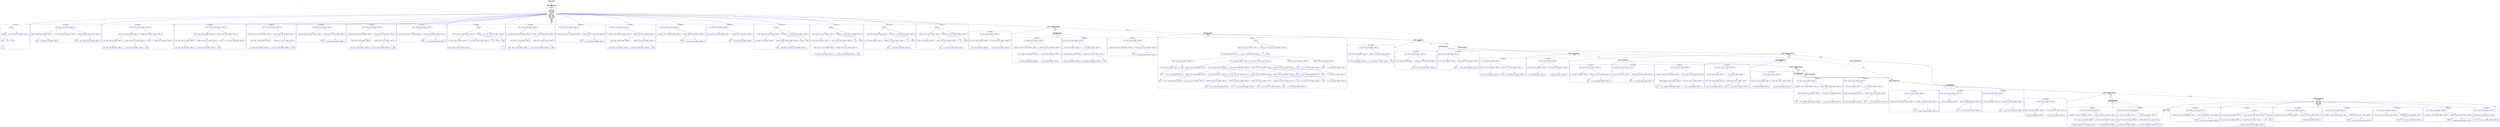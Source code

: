 digraph CFG {
    compound=true;
    graph [splines=true];
    node [shape=rectangle];

    BB21 [label=<<B>BB21: END</B><BR ALIGN="CENTER"/>>];
    BB20 [label=<<B>BB20: While Body</B><BR ALIGN="CENTER"/>FUNC_CALL<BR ALIGN="CENTER"/>=<BR ALIGN="CENTER"/>>];
    subgraph cluster_instruction0 {
        label = "OT of BB20:0";
        style=rounded;
        color=blue;
        entry0 [shape=point, style=invis];
        node0 [label="call <void:0, reg: RT, spilled: 0, offset: 0>", color=blue];
        node1 [label="__writeChar <void:0, reg: (null), spilled: 0, offset: 0>", color=blue];
        node0 -> node1[color=blue];
        node2 [label="indexr <char:0, reg: RT, spilled: 0, offset: 0>", color=blue];
        node3 [label="call <string:0, reg: RT, spilled: 0, offset: 0>", color=blue];
        node4 [label="retString <string:0, reg: (null), spilled: 0, offset: 0>", color=blue];
        node3 -> node4[color=blue];
        node2 -> node3[color=blue];
        node5 [label="read <int:0, reg: R0, spilled: 0, offset: 0>", color=blue];
        node6 [label="i <int:0, reg: AR, spilled: 0, offset: 0>", color=blue];
        node5 -> node6[color=blue];
        node2 -> node5[color=blue];
        node0 -> node2[color=blue];
    }
    BB20 -> entry0 [lhead=cluster_instruction0, color=blue];
    subgraph cluster_instruction1 {
        label = "OT of BB20:1";
        style=rounded;
        color=blue;
        entry1 [shape=point, style=invis];
        node7 [label="write <int:0, reg: (null), spilled: 0, offset: 0>", color=blue];
        node8 [label="i <int:0, reg: AR, spilled: 0, offset: 0>", color=blue];
        node7 -> node8[color=blue];
        node9 [label="+ <int:0, reg: R0, spilled: 0, offset: 0>", color=blue];
        node10 [label="read <int:0, reg: R0, spilled: 0, offset: 0>", color=blue];
        node11 [label="i <int:0, reg: AR, spilled: 0, offset: 0>", color=blue];
        node10 -> node11[color=blue];
        node9 -> node10[color=blue];
        node12 [label="litRead <int:0, reg: R1, spilled: 0, offset: 0>", color=blue];
        node13 [label="DEC", color=blue];
        node12 -> node13[color=blue];
        node14 [label="1 <int:0, reg: (null), spilled: 0, offset: 0>", color=blue];
        node12 -> node14[color=blue];
        node9 -> node12[color=blue];
        node7 -> node9[color=blue];
    }
    BB20 -> entry1 [lhead=cluster_instruction1, color=blue];
    BB19 [label=<<B>BB19: Base block</B><BR ALIGN="CENTER"/>FUNC_CALL<BR ALIGN="CENTER"/>VAR<BR ALIGN="CENTER"/>FUNC_CALL<BR ALIGN="CENTER"/>FUNC_CALL<BR ALIGN="CENTER"/>FUNC_CALL<BR ALIGN="CENTER"/>FUNC_CALL<BR ALIGN="CENTER"/>DEC<BR ALIGN="CENTER"/>>];
    subgraph cluster_instruction2 {
        label = "OT of BB19:0";
        style=rounded;
        color=blue;
        entry2 [shape=point, style=invis];
        node15 [label="call <void:0, reg: RT, spilled: 0, offset: 0>", color=blue];
        node16 [label="__writeChar <void:0, reg: (null), spilled: 0, offset: 0>", color=blue];
        node15 -> node16[color=blue];
        node17 [label="litRead <char:0, reg: R0, spilled: 0, offset: 0>", color=blue];
        node18 [label="SYMB", color=blue];
        node17 -> node18[color=blue];
        node19 [label="'\n' <char:0, reg: (null), spilled: 0, offset: 0>", color=blue];
        node17 -> node19[color=blue];
        node15 -> node17[color=blue];
    }
    BB19 -> entry2 [lhead=cluster_instruction2, color=blue];
    subgraph cluster_instruction3 {
        label = "OT of BB19:1";
        style=rounded;
        color=blue;
        entry3 [shape=point, style=invis];
        node20 [label="declare", color=blue];
        node21 [label="withType", color=blue];
        node22 [label="char", color=blue];
        node21 -> node22[color=blue];
        node23 [label="builtin", color=blue];
        node21 -> node23[color=blue];
        node20 -> node21[color=blue];
        node24 [label="in <char:0, reg: (null), spilled: 0, offset: 0>", color=blue];
        node20 -> node24[color=blue];
        node25 [label="write <char:0, reg: (null), spilled: 0, offset: 0>", color=blue];
        node26 [label="in <char:0, reg: AR, spilled: 0, offset: 0>", color=blue];
        node25 -> node26[color=blue];
        node27 [label="call <char:0, reg: RT, spilled: 0, offset: 0>", color=blue];
        node28 [label="__readChar <char:0, reg: (null), spilled: 0, offset: 0>", color=blue];
        node27 -> node28[color=blue];
        node25 -> node27[color=blue];
        node20 -> node25[color=blue];
    }
    BB19 -> entry3 [lhead=cluster_instruction3, color=blue];
    subgraph cluster_instruction4 {
        label = "OT of BB19:2";
        style=rounded;
        color=blue;
        entry4 [shape=point, style=invis];
        node29 [label="call <void:0, reg: RT, spilled: 0, offset: 0>", color=blue];
        node30 [label="__writeChar <void:0, reg: (null), spilled: 0, offset: 0>", color=blue];
        node29 -> node30[color=blue];
        node31 [label="read <char:0, reg: R0, spilled: 0, offset: 0>", color=blue];
        node32 [label="in <char:0, reg: AR, spilled: 0, offset: 0>", color=blue];
        node31 -> node32[color=blue];
        node29 -> node31[color=blue];
    }
    BB19 -> entry4 [lhead=cluster_instruction4, color=blue];
    subgraph cluster_instruction5 {
        label = "OT of BB19:3";
        style=rounded;
        color=blue;
        entry5 [shape=point, style=invis];
        node33 [label="call <void:0, reg: RT, spilled: 0, offset: 0>", color=blue];
        node34 [label="__writeChar <void:0, reg: (null), spilled: 0, offset: 0>", color=blue];
        node33 -> node34[color=blue];
        node35 [label="litRead <char:0, reg: R0, spilled: 0, offset: 0>", color=blue];
        node36 [label="SYMB", color=blue];
        node35 -> node36[color=blue];
        node37 [label="'\n' <char:0, reg: (null), spilled: 0, offset: 0>", color=blue];
        node35 -> node37[color=blue];
        node33 -> node35[color=blue];
    }
    BB19 -> entry5 [lhead=cluster_instruction5, color=blue];
    subgraph cluster_instruction6 {
        label = "OT of BB19:4";
        style=rounded;
        color=blue;
        entry6 [shape=point, style=invis];
        node38 [label="call <void:0, reg: RT, spilled: 0, offset: 0>", color=blue];
        node39 [label="__writeChar <void:0, reg: (null), spilled: 0, offset: 0>", color=blue];
        node38 -> node39[color=blue];
        node40 [label="litRead <char:0, reg: R0, spilled: 0, offset: 0>", color=blue];
        node41 [label="SYMB", color=blue];
        node40 -> node41[color=blue];
        node42 [label="'a' <char:0, reg: (null), spilled: 0, offset: 0>", color=blue];
        node40 -> node42[color=blue];
        node38 -> node40[color=blue];
    }
    BB19 -> entry6 [lhead=cluster_instruction6, color=blue];
    subgraph cluster_instruction7 {
        label = "OT of BB19:5";
        style=rounded;
        color=blue;
        entry7 [shape=point, style=invis];
        node43 [label="call <void:0, reg: RT, spilled: 0, offset: 0>", color=blue];
        node44 [label="__writeChar <void:0, reg: (null), spilled: 0, offset: 0>", color=blue];
        node43 -> node44[color=blue];
        node45 [label="litRead <char:0, reg: R0, spilled: 0, offset: 0>", color=blue];
        node46 [label="SYMB", color=blue];
        node45 -> node46[color=blue];
        node47 [label="'\n' <char:0, reg: (null), spilled: 0, offset: 0>", color=blue];
        node45 -> node47[color=blue];
        node43 -> node45[color=blue];
    }
    BB19 -> entry7 [lhead=cluster_instruction7, color=blue];
    subgraph cluster_instruction8 {
        label = "OT of BB19:6";
        style=rounded;
        color=blue;
        entry8 [shape=point, style=invis];
        node48 [label="return <int:0, reg: RT, spilled: 0, offset: 0>", color=blue];
        node49 [label="litRead <int:0, reg: R0, spilled: 0, offset: 0>", color=blue];
        node50 [label="DEC", color=blue];
        node49 -> node50[color=blue];
        node51 [label="0 <int:0, reg: (null), spilled: 0, offset: 0>", color=blue];
        node49 -> node51[color=blue];
        node48 -> node49[color=blue];
    }
    BB19 -> entry8 [lhead=cluster_instruction8, color=blue];
    BB18 [label=<<B>BB18: While Condition</B><BR ALIGN="CENTER"/>EXPR<BR ALIGN="CENTER"/>>];
    subgraph cluster_instruction9 {
        label = "OT of BB18:0";
        style=rounded;
        color=blue;
        entry9 [shape=point, style=invis];
        node52 [label="!= <bool:0, reg: R0, spilled: 0, offset: 0>", color=blue];
        node53 [label="read <int:0, reg: R0, spilled: 0, offset: 0>", color=blue];
        node54 [label="i <int:0, reg: AR, spilled: 0, offset: 0>", color=blue];
        node53 -> node54[color=blue];
        node52 -> node53[color=blue];
        node55 [label="read <int:0, reg: R1, spilled: 0, offset: 0>", color=blue];
        node56 [label="l <int:0, reg: AR, spilled: 0, offset: 0>", color=blue];
        node55 -> node56[color=blue];
        node52 -> node55[color=blue];
    }
    BB18 -> entry9 [lhead=cluster_instruction9, color=blue];
    BB17 [label=<<B>BB17: While Body</B><BR ALIGN="CENTER"/>FUNC_CALL<BR ALIGN="CENTER"/>=<BR ALIGN="CENTER"/>>];
    subgraph cluster_instruction10 {
        label = "OT of BB17:0";
        style=rounded;
        color=blue;
        entry10 [shape=point, style=invis];
        node57 [label="call <void:0, reg: RT, spilled: 0, offset: 0>", color=blue];
        node58 [label="__writeChar <void:0, reg: (null), spilled: 0, offset: 0>", color=blue];
        node57 -> node58[color=blue];
        node59 [label="indexr <char:0, reg: R0, spilled: 0, offset: 0>", color=blue];
        node60 [label="litRead <string:0, reg: R0, spilled: 0, offset: 0>", color=blue];
        node61 [label="STR", color=blue];
        node60 -> node61[color=blue];
        node62 [label="\"NO\" <string:0, reg: AR, spilled: 0, offset: 0>", color=blue];
        node60 -> node62[color=blue];
        node59 -> node60[color=blue];
        node63 [label="read <int:0, reg: R1, spilled: 0, offset: 0>", color=blue];
        node64 [label="i <int:0, reg: AR, spilled: 0, offset: 0>", color=blue];
        node63 -> node64[color=blue];
        node59 -> node63[color=blue];
        node57 -> node59[color=blue];
    }
    BB17 -> entry10 [lhead=cluster_instruction10, color=blue];
    subgraph cluster_instruction11 {
        label = "OT of BB17:1";
        style=rounded;
        color=blue;
        entry11 [shape=point, style=invis];
        node65 [label="write <int:0, reg: (null), spilled: 0, offset: 0>", color=blue];
        node66 [label="i <int:0, reg: AR, spilled: 0, offset: 0>", color=blue];
        node65 -> node66[color=blue];
        node67 [label="+ <int:0, reg: R0, spilled: 0, offset: 0>", color=blue];
        node68 [label="read <int:0, reg: R0, spilled: 0, offset: 0>", color=blue];
        node69 [label="i <int:0, reg: AR, spilled: 0, offset: 0>", color=blue];
        node68 -> node69[color=blue];
        node67 -> node68[color=blue];
        node70 [label="litRead <int:0, reg: R1, spilled: 0, offset: 0>", color=blue];
        node71 [label="DEC", color=blue];
        node70 -> node71[color=blue];
        node72 [label="1 <int:0, reg: (null), spilled: 0, offset: 0>", color=blue];
        node70 -> node72[color=blue];
        node67 -> node70[color=blue];
        node65 -> node67[color=blue];
    }
    BB17 -> entry11 [lhead=cluster_instruction11, color=blue];
    BB16 [label=<<B>BB16: Empty block</B><BR ALIGN="CENTER"/>>];
    BB15 [label=<<B>BB15: While Condition</B><BR ALIGN="CENTER"/>EXPR<BR ALIGN="CENTER"/>>];
    subgraph cluster_instruction12 {
        label = "OT of BB15:0";
        style=rounded;
        color=blue;
        entry12 [shape=point, style=invis];
        node73 [label="!= <bool:0, reg: R0, spilled: 0, offset: 0>", color=blue];
        node74 [label="read <int:0, reg: R0, spilled: 0, offset: 0>", color=blue];
        node75 [label="i <int:0, reg: AR, spilled: 0, offset: 0>", color=blue];
        node74 -> node75[color=blue];
        node73 -> node74[color=blue];
        node76 [label="read <int:0, reg: R1, spilled: 0, offset: 0>", color=blue];
        node77 [label="l <int:0, reg: AR, spilled: 0, offset: 0>", color=blue];
        node76 -> node77[color=blue];
        node73 -> node76[color=blue];
    }
    BB15 -> entry12 [lhead=cluster_instruction12, color=blue];
    BB14 [label=<<B>BB14: Then Block</B><BR ALIGN="CENTER"/>=<BR ALIGN="CENTER"/>=<BR ALIGN="CENTER"/>>];
    subgraph cluster_instruction13 {
        label = "OT of BB14:0";
        style=rounded;
        color=blue;
        entry13 [shape=point, style=invis];
        node78 [label="write <int:0, reg: (null), spilled: 0, offset: 0>", color=blue];
        node79 [label="i <int:0, reg: AR, spilled: 0, offset: 0>", color=blue];
        node78 -> node79[color=blue];
        node80 [label="litRead <int:0, reg: R0, spilled: 0, offset: 0>", color=blue];
        node81 [label="DEC", color=blue];
        node80 -> node81[color=blue];
        node82 [label="0 <int:0, reg: (null), spilled: 0, offset: 0>", color=blue];
        node80 -> node82[color=blue];
        node78 -> node80[color=blue];
    }
    BB14 -> entry13 [lhead=cluster_instruction13, color=blue];
    subgraph cluster_instruction14 {
        label = "OT of BB14:1";
        style=rounded;
        color=blue;
        entry14 [shape=point, style=invis];
        node83 [label="write <int:0, reg: (null), spilled: 0, offset: 0>", color=blue];
        node84 [label="l <int:0, reg: AR, spilled: 0, offset: 0>", color=blue];
        node83 -> node84[color=blue];
        node85 [label="litRead <int:0, reg: R0, spilled: 0, offset: 0>", color=blue];
        node86 [label="DEC", color=blue];
        node85 -> node86[color=blue];
        node87 [label="3 <int:0, reg: (null), spilled: 0, offset: 0>", color=blue];
        node85 -> node87[color=blue];
        node83 -> node85[color=blue];
    }
    BB14 -> entry14 [lhead=cluster_instruction14, color=blue];
    BB13 [label=<<B>BB13: Empty block</B><BR ALIGN="CENTER"/>>];
    BB12 [label=<<B>BB12: If Condition</B><BR ALIGN="CENTER"/>EXPR<BR ALIGN="CENTER"/>>];
    subgraph cluster_instruction15 {
        label = "OT of BB12:0";
        style=rounded;
        color=blue;
        entry15 [shape=point, style=invis];
        node88 [label="== <bool:0, reg: R0, spilled: 0, offset: 0>", color=blue];
        node89 [label="read <int:0, reg: R0, spilled: 0, offset: 0>", color=blue];
        node90 [label="ret <int:0, reg: AR, spilled: 0, offset: 0>", color=blue];
        node89 -> node90[color=blue];
        node88 -> node89[color=blue];
        node91 [label="litRead <int:0, reg: R1, spilled: 0, offset: 0>", color=blue];
        node92 [label="DEC", color=blue];
        node91 -> node92[color=blue];
        node93 [label="9 <int:0, reg: (null), spilled: 0, offset: 0>", color=blue];
        node91 -> node93[color=blue];
        node88 -> node91[color=blue];
    }
    BB12 -> entry15 [lhead=cluster_instruction15, color=blue];
    BB11 [label=<<B>BB11: While Body</B><BR ALIGN="CENTER"/>FUNC_CALL<BR ALIGN="CENTER"/>=<BR ALIGN="CENTER"/>>];
    subgraph cluster_instruction16 {
        label = "OT of BB11:0";
        style=rounded;
        color=blue;
        entry16 [shape=point, style=invis];
        node94 [label="call <void:0, reg: RT, spilled: 0, offset: 0>", color=blue];
        node95 [label="__writeChar <void:0, reg: (null), spilled: 0, offset: 0>", color=blue];
        node94 -> node95[color=blue];
        node96 [label="indexr <char:0, reg: R0, spilled: 0, offset: 0>", color=blue];
        node97 [label="litRead <string:0, reg: R0, spilled: 0, offset: 0>", color=blue];
        node98 [label="STR", color=blue];
        node97 -> node98[color=blue];
        node99 [label="\"YES\" <string:0, reg: AR, spilled: 0, offset: 0>", color=blue];
        node97 -> node99[color=blue];
        node96 -> node97[color=blue];
        node100 [label="read <int:0, reg: R1, spilled: 0, offset: 0>", color=blue];
        node101 [label="i <int:0, reg: AR, spilled: 0, offset: 0>", color=blue];
        node100 -> node101[color=blue];
        node96 -> node100[color=blue];
        node94 -> node96[color=blue];
    }
    BB11 -> entry16 [lhead=cluster_instruction16, color=blue];
    subgraph cluster_instruction17 {
        label = "OT of BB11:1";
        style=rounded;
        color=blue;
        entry17 [shape=point, style=invis];
        node102 [label="write <int:0, reg: (null), spilled: 0, offset: 0>", color=blue];
        node103 [label="i <int:0, reg: AR, spilled: 0, offset: 0>", color=blue];
        node102 -> node103[color=blue];
        node104 [label="+ <int:0, reg: R0, spilled: 0, offset: 0>", color=blue];
        node105 [label="read <int:0, reg: R0, spilled: 0, offset: 0>", color=blue];
        node106 [label="i <int:0, reg: AR, spilled: 0, offset: 0>", color=blue];
        node105 -> node106[color=blue];
        node104 -> node105[color=blue];
        node107 [label="litRead <int:0, reg: R1, spilled: 0, offset: 0>", color=blue];
        node108 [label="DEC", color=blue];
        node107 -> node108[color=blue];
        node109 [label="1 <int:0, reg: (null), spilled: 0, offset: 0>", color=blue];
        node107 -> node109[color=blue];
        node104 -> node107[color=blue];
        node102 -> node104[color=blue];
    }
    BB11 -> entry17 [lhead=cluster_instruction17, color=blue];
    BB10 [label=<<B>BB10: Empty block</B><BR ALIGN="CENTER"/>>];
    BB9 [label=<<B>BB9: While Condition</B><BR ALIGN="CENTER"/>EXPR<BR ALIGN="CENTER"/>>];
    subgraph cluster_instruction18 {
        label = "OT of BB9:0";
        style=rounded;
        color=blue;
        entry18 [shape=point, style=invis];
        node110 [label="!= <bool:0, reg: R0, spilled: 0, offset: 0>", color=blue];
        node111 [label="read <int:0, reg: R0, spilled: 0, offset: 0>", color=blue];
        node112 [label="i <int:0, reg: AR, spilled: 0, offset: 0>", color=blue];
        node111 -> node112[color=blue];
        node110 -> node111[color=blue];
        node113 [label="read <int:0, reg: R1, spilled: 0, offset: 0>", color=blue];
        node114 [label="l <int:0, reg: AR, spilled: 0, offset: 0>", color=blue];
        node113 -> node114[color=blue];
        node110 -> node113[color=blue];
    }
    BB9 -> entry18 [lhead=cluster_instruction18, color=blue];
    BB8 [label=<<B>BB8: Else Block</B><BR ALIGN="CENTER"/>>];
    BB7 [label=<<B>BB7: Then Block</B><BR ALIGN="CENTER"/>=<BR ALIGN="CENTER"/>=<BR ALIGN="CENTER"/>>];
    subgraph cluster_instruction19 {
        label = "OT of BB7:0";
        style=rounded;
        color=blue;
        entry19 [shape=point, style=invis];
        node115 [label="write <int:0, reg: (null), spilled: 0, offset: 0>", color=blue];
        node116 [label="i <int:0, reg: AR, spilled: 0, offset: 0>", color=blue];
        node115 -> node116[color=blue];
        node117 [label="litRead <int:0, reg: R0, spilled: 0, offset: 0>", color=blue];
        node118 [label="DEC", color=blue];
        node117 -> node118[color=blue];
        node119 [label="0 <int:0, reg: (null), spilled: 0, offset: 0>", color=blue];
        node117 -> node119[color=blue];
        node115 -> node117[color=blue];
    }
    BB7 -> entry19 [lhead=cluster_instruction19, color=blue];
    subgraph cluster_instruction20 {
        label = "OT of BB7:1";
        style=rounded;
        color=blue;
        entry20 [shape=point, style=invis];
        node120 [label="write <int:0, reg: (null), spilled: 0, offset: 0>", color=blue];
        node121 [label="l <int:0, reg: AR, spilled: 0, offset: 0>", color=blue];
        node120 -> node121[color=blue];
        node122 [label="litRead <int:0, reg: R0, spilled: 0, offset: 0>", color=blue];
        node123 [label="DEC", color=blue];
        node122 -> node123[color=blue];
        node124 [label="4 <int:0, reg: (null), spilled: 0, offset: 0>", color=blue];
        node122 -> node124[color=blue];
        node120 -> node122[color=blue];
    }
    BB7 -> entry20 [lhead=cluster_instruction20, color=blue];
    BB6 [label=<<B>BB6: Base block</B><BR ALIGN="CENTER"/>FUNC_CALL<BR ALIGN="CENTER"/>=<BR ALIGN="CENTER"/>=<BR ALIGN="CENTER"/>>];
    subgraph cluster_instruction21 {
        label = "OT of BB6:0";
        style=rounded;
        color=blue;
        entry21 [shape=point, style=invis];
        node125 [label="call <void:0, reg: RT, spilled: 0, offset: 0>", color=blue];
        node126 [label="__writeChar <void:0, reg: (null), spilled: 0, offset: 0>", color=blue];
        node125 -> node126[color=blue];
        node127 [label="litRead <char:0, reg: R0, spilled: 0, offset: 0>", color=blue];
        node128 [label="SYMB", color=blue];
        node127 -> node128[color=blue];
        node129 [label="'\n' <char:0, reg: (null), spilled: 0, offset: 0>", color=blue];
        node127 -> node129[color=blue];
        node125 -> node127[color=blue];
    }
    BB6 -> entry21 [lhead=cluster_instruction21, color=blue];
    subgraph cluster_instruction22 {
        label = "OT of BB6:1";
        style=rounded;
        color=blue;
        entry22 [shape=point, style=invis];
        node130 [label="write <int:0, reg: (null), spilled: 0, offset: 0>", color=blue];
        node131 [label="i <int:0, reg: AR, spilled: 0, offset: 0>", color=blue];
        node130 -> node131[color=blue];
        node132 [label="litRead <int:0, reg: R0, spilled: 0, offset: 0>", color=blue];
        node133 [label="DEC", color=blue];
        node132 -> node133[color=blue];
        node134 [label="0 <int:0, reg: (null), spilled: 0, offset: 0>", color=blue];
        node132 -> node134[color=blue];
        node130 -> node132[color=blue];
    }
    BB6 -> entry22 [lhead=cluster_instruction22, color=blue];
    subgraph cluster_instruction23 {
        label = "OT of BB6:2";
        style=rounded;
        color=blue;
        entry23 [shape=point, style=invis];
        node135 [label="write <int:0, reg: (null), spilled: 0, offset: 0>", color=blue];
        node136 [label="l <int:0, reg: AR, spilled: 0, offset: 0>", color=blue];
        node135 -> node136[color=blue];
        node137 [label="litRead <int:0, reg: R0, spilled: 0, offset: 0>", color=blue];
        node138 [label="DEC", color=blue];
        node137 -> node138[color=blue];
        node139 [label="3 <int:0, reg: (null), spilled: 0, offset: 0>", color=blue];
        node137 -> node139[color=blue];
        node135 -> node137[color=blue];
    }
    BB6 -> entry23 [lhead=cluster_instruction23, color=blue];
    BB5 [label=<<B>BB5: If Condition</B><BR ALIGN="CENTER"/>EXPR<BR ALIGN="CENTER"/>>];
    subgraph cluster_instruction24 {
        label = "OT of BB5:0";
        style=rounded;
        color=blue;
        entry24 [shape=point, style=invis];
        node140 [label="== <bool:0, reg: R0, spilled: 0, offset: 0>", color=blue];
        node141 [label="read <int:0, reg: R0, spilled: 0, offset: 0>", color=blue];
        node142 [label="ret <int:0, reg: AR, spilled: 0, offset: 0>", color=blue];
        node141 -> node142[color=blue];
        node140 -> node141[color=blue];
        node143 [label="litRead <int:0, reg: R1, spilled: 0, offset: 0>", color=blue];
        node144 [label="DEC", color=blue];
        node143 -> node144[color=blue];
        node145 [label="10 <int:0, reg: (null), spilled: 0, offset: 0>", color=blue];
        node143 -> node145[color=blue];
        node140 -> node143[color=blue];
    }
    BB5 -> entry24 [lhead=cluster_instruction24, color=blue];
    BB4 [label=<<B>BB4: While Body</B><BR ALIGN="CENTER"/>FUNC_CALL<BR ALIGN="CENTER"/>=<BR ALIGN="CENTER"/>>];
    subgraph cluster_instruction25 {
        label = "OT of BB4:0";
        style=rounded;
        color=blue;
        entry25 [shape=point, style=invis];
        node146 [label="call <void:0, reg: RT, spilled: 0, offset: 0>", color=blue];
        node147 [label="__writeChar <void:0, reg: (null), spilled: 0, offset: 0>", color=blue];
        node146 -> node147[color=blue];
        node148 [label="indexr <char:0, reg: R0, spilled: 0, offset: 0>", color=blue];
        node149 [label="read <string:0, reg: R0, spilled: 0, offset: 0>", color=blue];
        node150 [label="s <string:0, reg: AR, spilled: 0, offset: 0>", color=blue];
        node149 -> node150[color=blue];
        node148 -> node149[color=blue];
        node151 [label="read <int:0, reg: R1, spilled: 0, offset: 0>", color=blue];
        node152 [label="i <int:0, reg: AR, spilled: 0, offset: 0>", color=blue];
        node151 -> node152[color=blue];
        node148 -> node151[color=blue];
        node146 -> node148[color=blue];
    }
    BB4 -> entry25 [lhead=cluster_instruction25, color=blue];
    subgraph cluster_instruction26 {
        label = "OT of BB4:1";
        style=rounded;
        color=blue;
        entry26 [shape=point, style=invis];
        node153 [label="write <int:0, reg: (null), spilled: 0, offset: 0>", color=blue];
        node154 [label="i <int:0, reg: AR, spilled: 0, offset: 0>", color=blue];
        node153 -> node154[color=blue];
        node155 [label="+ <int:0, reg: R0, spilled: 0, offset: 0>", color=blue];
        node156 [label="read <int:0, reg: R0, spilled: 0, offset: 0>", color=blue];
        node157 [label="i <int:0, reg: AR, spilled: 0, offset: 0>", color=blue];
        node156 -> node157[color=blue];
        node155 -> node156[color=blue];
        node158 [label="litRead <int:0, reg: R1, spilled: 0, offset: 0>", color=blue];
        node159 [label="DEC", color=blue];
        node158 -> node159[color=blue];
        node160 [label="1 <int:0, reg: (null), spilled: 0, offset: 0>", color=blue];
        node158 -> node160[color=blue];
        node155 -> node158[color=blue];
        node153 -> node155[color=blue];
    }
    BB4 -> entry26 [lhead=cluster_instruction26, color=blue];
    BB3 [label=<<B>BB3: Base block</B><BR ALIGN="CENTER"/>FUNC_CALL<BR ALIGN="CENTER"/>VAR<BR ALIGN="CENTER"/>>];
    subgraph cluster_instruction27 {
        label = "OT of BB3:0";
        style=rounded;
        color=blue;
        entry27 [shape=point, style=invis];
        node161 [label="call <void:0, reg: RT, spilled: 0, offset: 0>", color=blue];
        node162 [label="__writeChar <void:0, reg: (null), spilled: 0, offset: 0>", color=blue];
        node161 -> node162[color=blue];
        node163 [label="litRead <char:0, reg: R0, spilled: 0, offset: 0>", color=blue];
        node164 [label="SYMB", color=blue];
        node163 -> node164[color=blue];
        node165 [label="'\n' <char:0, reg: (null), spilled: 0, offset: 0>", color=blue];
        node163 -> node165[color=blue];
        node161 -> node163[color=blue];
    }
    BB3 -> entry27 [lhead=cluster_instruction27, color=blue];
    subgraph cluster_instruction28 {
        label = "OT of BB3:1";
        style=rounded;
        color=blue;
        entry28 [shape=point, style=invis];
        node166 [label="declare", color=blue];
        node167 [label="withType", color=blue];
        node168 [label="int", color=blue];
        node167 -> node168[color=blue];
        node169 [label="builtin", color=blue];
        node167 -> node169[color=blue];
        node166 -> node167[color=blue];
        node170 [label="ret <int:0, reg: (null), spilled: 0, offset: 0>", color=blue];
        node166 -> node170[color=blue];
        node171 [label="write <int:0, reg: (null), spilled: 0, offset: 0>", color=blue];
        node172 [label="ret <int:0, reg: AR, spilled: 0, offset: 0>", color=blue];
        node171 -> node172[color=blue];
        node173 [label="call <int:0, reg: RT, spilled: 0, offset: 0>", color=blue];
        node174 [label="test <int:0, reg: (null), spilled: 0, offset: 0>", color=blue];
        node173 -> node174[color=blue];
        node175 [label="litRead <int:0, reg: R0, spilled: 0, offset: 0>", color=blue];
        node176 [label="DEC", color=blue];
        node175 -> node176[color=blue];
        node177 [label="1 <int:0, reg: (null), spilled: 0, offset: 0>", color=blue];
        node175 -> node177[color=blue];
        node173 -> node175[color=blue];
        node178 [label="litRead <int:0, reg: R1, spilled: 0, offset: 0>", color=blue];
        node179 [label="DEC", color=blue];
        node178 -> node179[color=blue];
        node180 [label="2 <int:0, reg: (null), spilled: 0, offset: 0>", color=blue];
        node178 -> node180[color=blue];
        node173 -> node178[color=blue];
        node181 [label="litRead <int:0, reg: R2, spilled: 0, offset: 0>", color=blue];
        node182 [label="DEC", color=blue];
        node181 -> node182[color=blue];
        node183 [label="3 <int:0, reg: (null), spilled: 0, offset: 0>", color=blue];
        node181 -> node183[color=blue];
        node173 -> node181[color=blue];
        node184 [label="call <int:0, reg: RT, spilled: 0, offset: 0>", color=blue];
        node185 [label="test <int:0, reg: (null), spilled: 0, offset: 0>", color=blue];
        node184 -> node185[color=blue];
        node186 [label="litRead <int:0, reg: R0, spilled: 0, offset: 0>", color=blue];
        node187 [label="DEC", color=blue];
        node186 -> node187[color=blue];
        node188 [label="1 <int:0, reg: (null), spilled: 0, offset: 0>", color=blue];
        node186 -> node188[color=blue];
        node184 -> node186[color=blue];
        node189 [label="litRead <int:0, reg: R1, spilled: 0, offset: 0>", color=blue];
        node190 [label="DEC", color=blue];
        node189 -> node190[color=blue];
        node191 [label="1 <int:0, reg: (null), spilled: 0, offset: 0>", color=blue];
        node189 -> node191[color=blue];
        node184 -> node189[color=blue];
        node192 [label="litRead <int:0, reg: R2, spilled: 0, offset: 0>", color=blue];
        node193 [label="DEC", color=blue];
        node192 -> node193[color=blue];
        node194 [label="1 <int:0, reg: (null), spilled: 0, offset: 0>", color=blue];
        node192 -> node194[color=blue];
        node184 -> node192[color=blue];
        node195 [label="call <int:0, reg: RT, spilled: 0, offset: 0>", color=blue];
        node196 [label="test <int:0, reg: (null), spilled: 0, offset: 0>", color=blue];
        node195 -> node196[color=blue];
        node197 [label="litRead <int:0, reg: R0, spilled: 0, offset: 0>", color=blue];
        node198 [label="DEC", color=blue];
        node197 -> node198[color=blue];
        node199 [label="0 <int:0, reg: (null), spilled: 0, offset: 0>", color=blue];
        node197 -> node199[color=blue];
        node195 -> node197[color=blue];
        node200 [label="litRead <int:0, reg: R1, spilled: 0, offset: 0>", color=blue];
        node201 [label="DEC", color=blue];
        node200 -> node201[color=blue];
        node202 [label="0 <int:0, reg: (null), spilled: 0, offset: 0>", color=blue];
        node200 -> node202[color=blue];
        node195 -> node200[color=blue];
        node203 [label="litRead <int:0, reg: R2, spilled: 0, offset: 0>", color=blue];
        node204 [label="DEC", color=blue];
        node203 -> node204[color=blue];
        node205 [label="0 <int:0, reg: (null), spilled: 0, offset: 0>", color=blue];
        node203 -> node205[color=blue];
        node195 -> node203[color=blue];
        node206 [label="call <int:0, reg: RT, spilled: 0, offset: 0>", color=blue];
        node207 [label="test <int:0, reg: (null), spilled: 0, offset: 0>", color=blue];
        node206 -> node207[color=blue];
        node208 [label="litRead <int:0, reg: R0, spilled: 0, offset: 0>", color=blue];
        node209 [label="DEC", color=blue];
        node208 -> node209[color=blue];
        node210 [label="0 <int:0, reg: (null), spilled: 0, offset: 0>", color=blue];
        node208 -> node210[color=blue];
        node206 -> node208[color=blue];
        node211 [label="litRead <int:0, reg: R1, spilled: 0, offset: 0>", color=blue];
        node212 [label="DEC", color=blue];
        node211 -> node212[color=blue];
        node213 [label="0 <int:0, reg: (null), spilled: 0, offset: 0>", color=blue];
        node211 -> node213[color=blue];
        node206 -> node211[color=blue];
        node214 [label="litRead <int:0, reg: R2, spilled: 0, offset: 0>", color=blue];
        node215 [label="DEC", color=blue];
        node214 -> node215[color=blue];
        node216 [label="0 <int:0, reg: (null), spilled: 0, offset: 0>", color=blue];
        node214 -> node216[color=blue];
        node206 -> node214[color=blue];
        node217 [label="litRead <int:0, reg: R3, spilled: 0, offset: 0>", color=blue];
        node218 [label="DEC", color=blue];
        node217 -> node218[color=blue];
        node219 [label="1 <int:0, reg: (null), spilled: 0, offset: 0>", color=blue];
        node217 -> node219[color=blue];
        node206 -> node217[color=blue];
        node195 -> node206[color=blue];
        node184 -> node195[color=blue];
        node173 -> node184[color=blue];
        node171 -> node173[color=blue];
        node166 -> node171[color=blue];
    }
    BB3 -> entry28 [lhead=cluster_instruction28, color=blue];
    BB2 [label=<<B>BB2: While Condition</B><BR ALIGN="CENTER"/>EXPR<BR ALIGN="CENTER"/>>];
    subgraph cluster_instruction29 {
        label = "OT of BB2:0";
        style=rounded;
        color=blue;
        entry29 [shape=point, style=invis];
        node220 [label="!= <bool:0, reg: R0, spilled: 0, offset: 0>", color=blue];
        node221 [label="read <int:0, reg: R0, spilled: 0, offset: 0>", color=blue];
        node222 [label="i <int:0, reg: AR, spilled: 0, offset: 0>", color=blue];
        node221 -> node222[color=blue];
        node220 -> node221[color=blue];
        node223 [label="read <int:0, reg: R1, spilled: 0, offset: 0>", color=blue];
        node224 [label="l <int:0, reg: AR, spilled: 0, offset: 0>", color=blue];
        node223 -> node224[color=blue];
        node220 -> node223[color=blue];
    }
    BB2 -> entry29 [lhead=cluster_instruction29, color=blue];
    BB1 [label=<<B>BB1: Base block</B><BR ALIGN="CENTER"/>VAR<BR ALIGN="CENTER"/>FUNC_CALL<BR ALIGN="CENTER"/>=<BR ALIGN="CENTER"/>=<BR ALIGN="CENTER"/>FUNC_CALL<BR ALIGN="CENTER"/>FUNC_CALL<BR ALIGN="CENTER"/>FUNC_CALL<BR ALIGN="CENTER"/>FUNC_CALL<BR ALIGN="CENTER"/>VAR<BR ALIGN="CENTER"/>FUNC_CALL<BR ALIGN="CENTER"/>FUNC_CALL<BR ALIGN="CENTER"/>FUNC_CALL<BR ALIGN="CENTER"/>FUNC_CALL<BR ALIGN="CENTER"/>FUNC_CALL<BR ALIGN="CENTER"/>VAR<BR ALIGN="CENTER"/>VAR<BR ALIGN="CENTER"/>VAR<BR ALIGN="CENTER"/>VAR<BR ALIGN="CENTER"/>>];
    subgraph cluster_instruction30 {
        label = "OT of BB1:0";
        style=rounded;
        color=blue;
        entry30 [shape=point, style=invis];
        node225 [label="declare", color=blue];
        node226 [label="withType", color=blue];
        node227 [label="char", color=blue];
        node226 -> node227[color=blue];
        node228 [label="builtin", color=blue];
        node226 -> node228[color=blue];
        node229 [label="array", color=blue];
        node230 [label="1", color=blue];
        node229 -> node230[color=blue];
        node226 -> node229[color=blue];
        node225 -> node226[color=blue];
        node231 [label="arr <char:1, reg: (null), spilled: 0, offset: 0>", color=blue];
        node225 -> node231[color=blue];
    }
    BB1 -> entry30 [lhead=cluster_instruction30, color=blue];
    subgraph cluster_instruction31 {
        label = "OT of BB1:1";
        style=rounded;
        color=blue;
        entry31 [shape=point, style=invis];
        node232 [label="call <void:0, reg: RT, spilled: 0, offset: 0>", color=blue];
        node233 [label="__alloc <void:0, reg: (null), spilled: 0, offset: 0>", color=blue];
        node232 -> node233[color=blue];
        node234 [label="litRead <string:0, reg: R0, spilled: 0, offset: 0>", color=blue];
        node235 [label="STR", color=blue];
        node234 -> node235[color=blue];
        node236 [label="\"arr\" <string:0, reg: AR, spilled: 0, offset: 0>", color=blue];
        node234 -> node236[color=blue];
        node232 -> node234[color=blue];
        node237 [label="litRead <long:0, reg: R1, spilled: 0, offset: 0>", color=blue];
        node238 [label="DEC", color=blue];
        node237 -> node238[color=blue];
        node239 [label="4 <long:0, reg: AR, spilled: 0, offset: 0>", color=blue];
        node237 -> node239[color=blue];
        node232 -> node237[color=blue];
    }
    BB1 -> entry31 [lhead=cluster_instruction31, color=blue];
    subgraph cluster_instruction32 {
        label = "OT of BB1:2";
        style=rounded;
        color=blue;
        entry32 [shape=point, style=invis];
        node240 [label="write <char:0, reg: (null), spilled: 0, offset: 0>", color=blue];
        node241 [label="index <char:0, reg: R0, spilled: 0, offset: 0>", color=blue];
        node242 [label="read <char:1, reg: R0, spilled: 0, offset: 0>", color=blue];
        node243 [label="arr <char:1, reg: AR, spilled: 0, offset: 0>", color=blue];
        node242 -> node243[color=blue];
        node241 -> node242[color=blue];
        node244 [label="litRead <int:0, reg: R1, spilled: 0, offset: 0>", color=blue];
        node245 [label="DEC", color=blue];
        node244 -> node245[color=blue];
        node246 [label="1 <int:0, reg: (null), spilled: 0, offset: 0>", color=blue];
        node244 -> node246[color=blue];
        node241 -> node244[color=blue];
        node240 -> node241[color=blue];
        node247 [label="litRead <char:0, reg: R1, spilled: 0, offset: 0>", color=blue];
        node248 [label="SYMB", color=blue];
        node247 -> node248[color=blue];
        node249 [label="'1' <char:0, reg: (null), spilled: 0, offset: 0>", color=blue];
        node247 -> node249[color=blue];
        node240 -> node247[color=blue];
    }
    BB1 -> entry32 [lhead=cluster_instruction32, color=blue];
    subgraph cluster_instruction33 {
        label = "OT of BB1:3";
        style=rounded;
        color=blue;
        entry33 [shape=point, style=invis];
        node250 [label="write <char:0, reg: (null), spilled: 0, offset: 0>", color=blue];
        node251 [label="index <char:0, reg: R0, spilled: 0, offset: 0>", color=blue];
        node252 [label="read <char:1, reg: R0, spilled: 0, offset: 0>", color=blue];
        node253 [label="arr <char:1, reg: AR, spilled: 0, offset: 0>", color=blue];
        node252 -> node253[color=blue];
        node251 -> node252[color=blue];
        node254 [label="litRead <int:0, reg: R1, spilled: 0, offset: 0>", color=blue];
        node255 [label="DEC", color=blue];
        node254 -> node255[color=blue];
        node256 [label="2 <int:0, reg: (null), spilled: 0, offset: 0>", color=blue];
        node254 -> node256[color=blue];
        node251 -> node254[color=blue];
        node250 -> node251[color=blue];
        node257 [label="litRead <char:0, reg: R1, spilled: 0, offset: 0>", color=blue];
        node258 [label="SYMB", color=blue];
        node257 -> node258[color=blue];
        node259 [label="'h' <char:0, reg: (null), spilled: 0, offset: 0>", color=blue];
        node257 -> node259[color=blue];
        node250 -> node257[color=blue];
    }
    BB1 -> entry33 [lhead=cluster_instruction33, color=blue];
    subgraph cluster_instruction34 {
        label = "OT of BB1:4";
        style=rounded;
        color=blue;
        entry34 [shape=point, style=invis];
        node260 [label="call <void:0, reg: RT, spilled: 0, offset: 0>", color=blue];
        node261 [label="__writeChar <void:0, reg: (null), spilled: 0, offset: 0>", color=blue];
        node260 -> node261[color=blue];
        node262 [label="indexr <char:0, reg: R0, spilled: 0, offset: 0>", color=blue];
        node263 [label="read <char:1, reg: R0, spilled: 0, offset: 0>", color=blue];
        node264 [label="arr <char:1, reg: AR, spilled: 0, offset: 0>", color=blue];
        node263 -> node264[color=blue];
        node262 -> node263[color=blue];
        node265 [label="litRead <int:0, reg: R1, spilled: 0, offset: 0>", color=blue];
        node266 [label="DEC", color=blue];
        node265 -> node266[color=blue];
        node267 [label="1 <int:0, reg: (null), spilled: 0, offset: 0>", color=blue];
        node265 -> node267[color=blue];
        node262 -> node265[color=blue];
        node260 -> node262[color=blue];
    }
    BB1 -> entry34 [lhead=cluster_instruction34, color=blue];
    subgraph cluster_instruction35 {
        label = "OT of BB1:5";
        style=rounded;
        color=blue;
        entry35 [shape=point, style=invis];
        node268 [label="call <void:0, reg: RT, spilled: 0, offset: 0>", color=blue];
        node269 [label="__writeChar <void:0, reg: (null), spilled: 0, offset: 0>", color=blue];
        node268 -> node269[color=blue];
        node270 [label="litRead <char:0, reg: R0, spilled: 0, offset: 0>", color=blue];
        node271 [label="SYMB", color=blue];
        node270 -> node271[color=blue];
        node272 [label="'\n' <char:0, reg: (null), spilled: 0, offset: 0>", color=blue];
        node270 -> node272[color=blue];
        node268 -> node270[color=blue];
    }
    BB1 -> entry35 [lhead=cluster_instruction35, color=blue];
    subgraph cluster_instruction36 {
        label = "OT of BB1:6";
        style=rounded;
        color=blue;
        entry36 [shape=point, style=invis];
        node273 [label="call <void:0, reg: RT, spilled: 0, offset: 0>", color=blue];
        node274 [label="__writeChar <void:0, reg: (null), spilled: 0, offset: 0>", color=blue];
        node273 -> node274[color=blue];
        node275 [label="indexr <char:0, reg: R0, spilled: 0, offset: 0>", color=blue];
        node276 [label="read <char:1, reg: R0, spilled: 0, offset: 0>", color=blue];
        node277 [label="arr <char:1, reg: AR, spilled: 0, offset: 0>", color=blue];
        node276 -> node277[color=blue];
        node275 -> node276[color=blue];
        node278 [label="litRead <int:0, reg: R1, spilled: 0, offset: 0>", color=blue];
        node279 [label="DEC", color=blue];
        node278 -> node279[color=blue];
        node280 [label="2 <int:0, reg: (null), spilled: 0, offset: 0>", color=blue];
        node278 -> node280[color=blue];
        node275 -> node278[color=blue];
        node273 -> node275[color=blue];
    }
    BB1 -> entry36 [lhead=cluster_instruction36, color=blue];
    subgraph cluster_instruction37 {
        label = "OT of BB1:7";
        style=rounded;
        color=blue;
        entry37 [shape=point, style=invis];
        node281 [label="call <void:0, reg: RT, spilled: 0, offset: 0>", color=blue];
        node282 [label="__writeChar <void:0, reg: (null), spilled: 0, offset: 0>", color=blue];
        node281 -> node282[color=blue];
        node283 [label="litRead <char:0, reg: R0, spilled: 0, offset: 0>", color=blue];
        node284 [label="SYMB", color=blue];
        node283 -> node284[color=blue];
        node285 [label="'\n' <char:0, reg: (null), spilled: 0, offset: 0>", color=blue];
        node283 -> node285[color=blue];
        node281 -> node283[color=blue];
    }
    BB1 -> entry37 [lhead=cluster_instruction37, color=blue];
    subgraph cluster_instruction38 {
        label = "OT of BB1:8";
        style=rounded;
        color=blue;
        entry38 [shape=point, style=invis];
        node286 [label="declare", color=blue];
        node287 [label="withType", color=blue];
        node288 [label="char", color=blue];
        node287 -> node288[color=blue];
        node289 [label="builtin", color=blue];
        node287 -> node289[color=blue];
        node290 [label="array", color=blue];
        node291 [label="1", color=blue];
        node290 -> node291[color=blue];
        node287 -> node290[color=blue];
        node286 -> node287[color=blue];
        node292 [label="arr2 <char:1, reg: (null), spilled: 0, offset: 0>", color=blue];
        node286 -> node292[color=blue];
        node293 [label="write <char:1, reg: (null), spilled: 0, offset: 0>", color=blue];
        node294 [label="arr2 <char:1, reg: AR, spilled: 0, offset: 0>", color=blue];
        node293 -> node294[color=blue];
        node295 [label="call <char:1, reg: RT, spilled: 0, offset: 0>", color=blue];
        node296 [label="retArr <char:1, reg: (null), spilled: 0, offset: 0>", color=blue];
        node295 -> node296[color=blue];
        node293 -> node295[color=blue];
        node286 -> node293[color=blue];
    }
    BB1 -> entry38 [lhead=cluster_instruction38, color=blue];
    subgraph cluster_instruction39 {
        label = "OT of BB1:9";
        style=rounded;
        color=blue;
        entry39 [shape=point, style=invis];
        node297 [label="call <void:0, reg: RT, spilled: 0, offset: 0>", color=blue];
        node298 [label="__writeChar <void:0, reg: (null), spilled: 0, offset: 0>", color=blue];
        node297 -> node298[color=blue];
        node299 [label="indexr <char:0, reg: R0, spilled: 0, offset: 0>", color=blue];
        node300 [label="read <char:1, reg: R0, spilled: 0, offset: 0>", color=blue];
        node301 [label="arr2 <char:1, reg: AR, spilled: 0, offset: 0>", color=blue];
        node300 -> node301[color=blue];
        node299 -> node300[color=blue];
        node302 [label="litRead <int:0, reg: R1, spilled: 0, offset: 0>", color=blue];
        node303 [label="DEC", color=blue];
        node302 -> node303[color=blue];
        node304 [label="6 <int:0, reg: (null), spilled: 0, offset: 0>", color=blue];
        node302 -> node304[color=blue];
        node299 -> node302[color=blue];
        node297 -> node299[color=blue];
    }
    BB1 -> entry39 [lhead=cluster_instruction39, color=blue];
    subgraph cluster_instruction40 {
        label = "OT of BB1:10";
        style=rounded;
        color=blue;
        entry40 [shape=point, style=invis];
        node305 [label="call <void:0, reg: RT, spilled: 0, offset: 0>", color=blue];
        node306 [label="__writeChar <void:0, reg: (null), spilled: 0, offset: 0>", color=blue];
        node305 -> node306[color=blue];
        node307 [label="litRead <char:0, reg: R0, spilled: 0, offset: 0>", color=blue];
        node308 [label="SYMB", color=blue];
        node307 -> node308[color=blue];
        node309 [label="'\n' <char:0, reg: (null), spilled: 0, offset: 0>", color=blue];
        node307 -> node309[color=blue];
        node305 -> node307[color=blue];
    }
    BB1 -> entry40 [lhead=cluster_instruction40, color=blue];
    subgraph cluster_instruction41 {
        label = "OT of BB1:11";
        style=rounded;
        color=blue;
        entry41 [shape=point, style=invis];
        node310 [label="call <void:0, reg: RT, spilled: 0, offset: 0>", color=blue];
        node311 [label="__writeChar <void:0, reg: (null), spilled: 0, offset: 0>", color=blue];
        node310 -> node311[color=blue];
        node312 [label="indexr <char:0, reg: R0, spilled: 0, offset: 0>", color=blue];
        node313 [label="read <char:1, reg: R0, spilled: 0, offset: 0>", color=blue];
        node314 [label="arr2 <char:1, reg: AR, spilled: 0, offset: 0>", color=blue];
        node313 -> node314[color=blue];
        node312 -> node313[color=blue];
        node315 [label="litRead <int:0, reg: R1, spilled: 0, offset: 0>", color=blue];
        node316 [label="DEC", color=blue];
        node315 -> node316[color=blue];
        node317 [label="5 <int:0, reg: (null), spilled: 0, offset: 0>", color=blue];
        node315 -> node317[color=blue];
        node312 -> node315[color=blue];
        node310 -> node312[color=blue];
    }
    BB1 -> entry41 [lhead=cluster_instruction41, color=blue];
    subgraph cluster_instruction42 {
        label = "OT of BB1:12";
        style=rounded;
        color=blue;
        entry42 [shape=point, style=invis];
        node318 [label="call <void:0, reg: RT, spilled: 0, offset: 0>", color=blue];
        node319 [label="__writeChar <void:0, reg: (null), spilled: 0, offset: 0>", color=blue];
        node318 -> node319[color=blue];
        node320 [label="litRead <char:0, reg: R0, spilled: 0, offset: 0>", color=blue];
        node321 [label="SYMB", color=blue];
        node320 -> node321[color=blue];
        node322 [label="'\n' <char:0, reg: (null), spilled: 0, offset: 0>", color=blue];
        node320 -> node322[color=blue];
        node318 -> node320[color=blue];
    }
    BB1 -> entry42 [lhead=cluster_instruction42, color=blue];
    subgraph cluster_instruction43 {
        label = "OT of BB1:13";
        style=rounded;
        color=blue;
        entry43 [shape=point, style=invis];
        node323 [label="call <int:0, reg: RT, spilled: 0, offset: 0>", color=blue];
        node324 [label="recursive <int:0, reg: (null), spilled: 0, offset: 0>", color=blue];
        node323 -> node324[color=blue];
        node325 [label="litRead <int:0, reg: R0, spilled: 0, offset: 0>", color=blue];
        node326 [label="DEC", color=blue];
        node325 -> node326[color=blue];
        node327 [label="0 <int:0, reg: (null), spilled: 0, offset: 0>", color=blue];
        node325 -> node327[color=blue];
        node323 -> node325[color=blue];
    }
    BB1 -> entry43 [lhead=cluster_instruction43, color=blue];
    subgraph cluster_instruction44 {
        label = "OT of BB1:14";
        style=rounded;
        color=blue;
        entry44 [shape=point, style=invis];
        node328 [label="declare", color=blue];
        node329 [label="withType", color=blue];
        node330 [label="string", color=blue];
        node329 -> node330[color=blue];
        node331 [label="builtin", color=blue];
        node329 -> node331[color=blue];
        node328 -> node329[color=blue];
        node332 [label="s <string:0, reg: (null), spilled: 0, offset: 0>", color=blue];
        node328 -> node332[color=blue];
        node333 [label="write <string:0, reg: (null), spilled: 0, offset: 0>", color=blue];
        node334 [label="s <string:0, reg: AR, spilled: 0, offset: 0>", color=blue];
        node333 -> node334[color=blue];
        node335 [label="litRead <string:0, reg: R0, spilled: 0, offset: 0>", color=blue];
        node336 [label="STR", color=blue];
        node335 -> node336[color=blue];
        node337 [label="\"Hello, World!\" <string:0, reg: AR, spilled: 0, offset: 0>", color=blue];
        node335 -> node337[color=blue];
        node333 -> node335[color=blue];
        node328 -> node333[color=blue];
    }
    BB1 -> entry44 [lhead=cluster_instruction44, color=blue];
    subgraph cluster_instruction45 {
        label = "OT of BB1:15";
        style=rounded;
        color=blue;
        entry45 [shape=point, style=invis];
        node338 [label="declare", color=blue];
        node339 [label="withType", color=blue];
        node340 [label="char", color=blue];
        node339 -> node340[color=blue];
        node341 [label="builtin", color=blue];
        node339 -> node341[color=blue];
        node338 -> node339[color=blue];
        node342 [label="c <char:0, reg: (null), spilled: 0, offset: 0>", color=blue];
        node338 -> node342[color=blue];
        node343 [label="write <char:0, reg: (null), spilled: 0, offset: 0>", color=blue];
        node344 [label="c <char:0, reg: AR, spilled: 0, offset: 0>", color=blue];
        node343 -> node344[color=blue];
        node345 [label="indexr <char:0, reg: R0, spilled: 0, offset: 0>", color=blue];
        node346 [label="read <string:0, reg: R0, spilled: 0, offset: 0>", color=blue];
        node347 [label="s <string:0, reg: AR, spilled: 0, offset: 0>", color=blue];
        node346 -> node347[color=blue];
        node345 -> node346[color=blue];
        node348 [label="litRead <int:0, reg: R1, spilled: 0, offset: 0>", color=blue];
        node349 [label="DEC", color=blue];
        node348 -> node349[color=blue];
        node350 [label="0 <int:0, reg: (null), spilled: 0, offset: 0>", color=blue];
        node348 -> node350[color=blue];
        node345 -> node348[color=blue];
        node343 -> node345[color=blue];
        node338 -> node343[color=blue];
    }
    BB1 -> entry45 [lhead=cluster_instruction45, color=blue];
    subgraph cluster_instruction46 {
        label = "OT of BB1:16";
        style=rounded;
        color=blue;
        entry46 [shape=point, style=invis];
        node351 [label="declare", color=blue];
        node352 [label="withType", color=blue];
        node353 [label="int", color=blue];
        node352 -> node353[color=blue];
        node354 [label="builtin", color=blue];
        node352 -> node354[color=blue];
        node351 -> node352[color=blue];
        node355 [label="i <int:0, reg: (null), spilled: 0, offset: 0>", color=blue];
        node351 -> node355[color=blue];
        node356 [label="write <int:0, reg: (null), spilled: 0, offset: 0>", color=blue];
        node357 [label="i <int:0, reg: AR, spilled: 0, offset: 0>", color=blue];
        node356 -> node357[color=blue];
        node358 [label="litRead <int:0, reg: R0, spilled: 0, offset: 0>", color=blue];
        node359 [label="DEC", color=blue];
        node358 -> node359[color=blue];
        node360 [label="0 <int:0, reg: (null), spilled: 0, offset: 0>", color=blue];
        node358 -> node360[color=blue];
        node356 -> node358[color=blue];
        node351 -> node356[color=blue];
    }
    BB1 -> entry46 [lhead=cluster_instruction46, color=blue];
    subgraph cluster_instruction47 {
        label = "OT of BB1:17";
        style=rounded;
        color=blue;
        entry47 [shape=point, style=invis];
        node361 [label="declare", color=blue];
        node362 [label="withType", color=blue];
        node363 [label="int", color=blue];
        node362 -> node363[color=blue];
        node364 [label="builtin", color=blue];
        node362 -> node364[color=blue];
        node361 -> node362[color=blue];
        node365 [label="l <int:0, reg: (null), spilled: 0, offset: 0>", color=blue];
        node361 -> node365[color=blue];
        node366 [label="write <int:0, reg: (null), spilled: 0, offset: 0>", color=blue];
        node367 [label="l <int:0, reg: AR, spilled: 0, offset: 0>", color=blue];
        node366 -> node367[color=blue];
        node368 [label="litRead <int:0, reg: R0, spilled: 0, offset: 0>", color=blue];
        node369 [label="DEC", color=blue];
        node368 -> node369[color=blue];
        node370 [label="14 <int:0, reg: (null), spilled: 0, offset: 0>", color=blue];
        node368 -> node370[color=blue];
        node366 -> node368[color=blue];
        node361 -> node366[color=blue];
    }
    BB1 -> entry47 [lhead=cluster_instruction47, color=blue];
    BB0 [label=<<B>BB0: START</B><BR ALIGN="CENTER"/>>];

    BB20 -> BB18;
    BB19 -> BB21;
    BB18 -> BB19 [label="False", color=red];
    BB18 -> BB20 [label="True", color=green];
    BB17 -> BB15;
    BB16 -> BB13;
    BB15 -> BB16 [label="False", color=red];
    BB15 -> BB17 [label="True", color=green];
    BB14 -> BB15;
    BB13 -> BB6;
    BB12 -> BB13 [label="False", color=red];
    BB12 -> BB14 [label="True", color=green];
    BB11 -> BB9;
    BB10 -> BB6;
    BB9 -> BB10 [label="False", color=red];
    BB9 -> BB11 [label="True", color=green];
    BB8 -> BB12;
    BB7 -> BB9;
    BB6 -> BB18;
    BB5 -> BB8 [label="False", color=red];
    BB5 -> BB7 [label="True", color=green];
    BB4 -> BB2;
    BB3 -> BB5;
    BB2 -> BB3 [label="False", color=red];
    BB2 -> BB4 [label="True", color=green];
    BB1 -> BB2;
    BB0 -> BB1;
}

